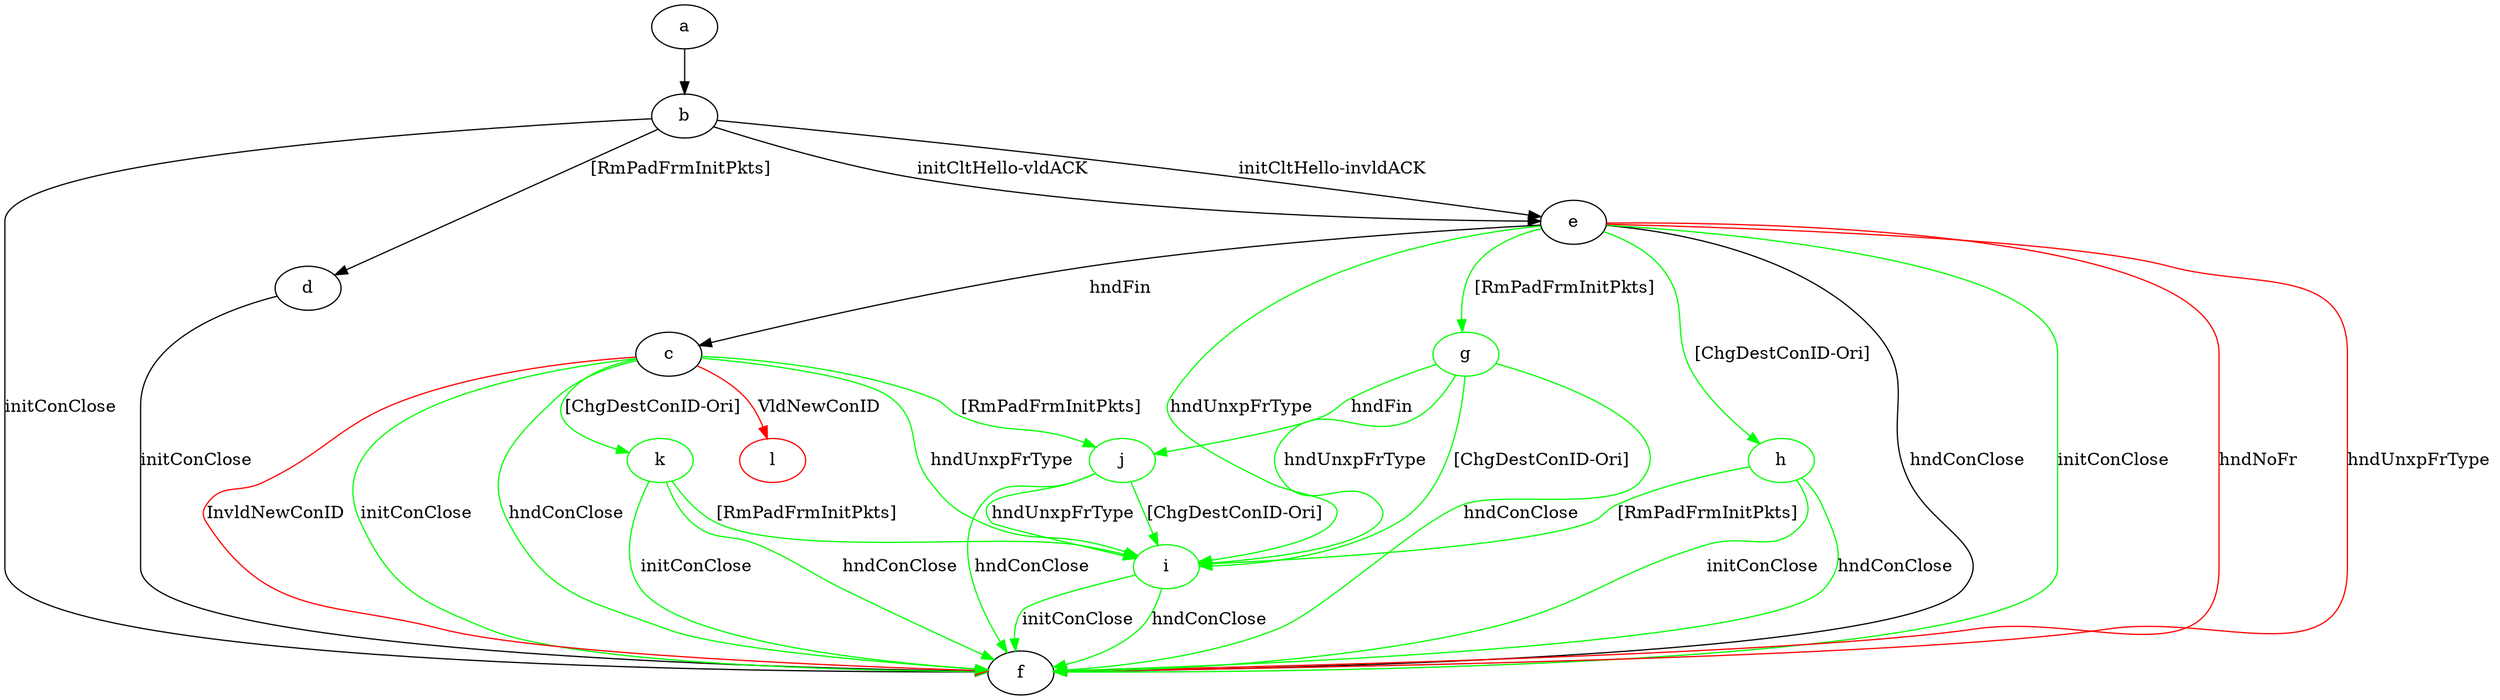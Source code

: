 digraph "" {
	a -> b	[key=0];
	b -> d	[key=0,
		label="[RmPadFrmInitPkts] "];
	b -> e	[key=0,
		label="initCltHello-vldACK "];
	b -> e	[key=1,
		label="initCltHello-invldACK "];
	b -> f	[key=0,
		label="initConClose "];
	c -> f	[key=0,
		color=green,
		label="initConClose "];
	c -> f	[key=1,
		color=green,
		label="hndConClose "];
	c -> f	[key=2,
		color=red,
		label="InvldNewConID "];
	i	[color=green];
	c -> i	[key=0,
		color=green,
		label="hndUnxpFrType "];
	j	[color=green];
	c -> j	[key=0,
		color=green,
		label="[RmPadFrmInitPkts] "];
	k	[color=green];
	c -> k	[key=0,
		color=green,
		label="[ChgDestConID-Ori] "];
	l	[color=red];
	c -> l	[key=0,
		color=red,
		label="VldNewConID "];
	d -> f	[key=0,
		label="initConClose "];
	e -> c	[key=0,
		label="hndFin "];
	e -> f	[key=0,
		label="hndConClose "];
	e -> f	[key=1,
		color=green,
		label="initConClose "];
	e -> f	[key=2,
		color=red,
		label="hndNoFr "];
	e -> f	[key=3,
		color=red,
		label="hndUnxpFrType "];
	g	[color=green];
	e -> g	[key=0,
		color=green,
		label="[RmPadFrmInitPkts] "];
	h	[color=green];
	e -> h	[key=0,
		color=green,
		label="[ChgDestConID-Ori] "];
	e -> i	[key=0,
		color=green,
		label="hndUnxpFrType "];
	g -> f	[key=0,
		color=green,
		label="hndConClose "];
	g -> i	[key=0,
		color=green,
		label="hndUnxpFrType "];
	g -> i	[key=1,
		color=green,
		label="[ChgDestConID-Ori] "];
	g -> j	[key=0,
		color=green,
		label="hndFin "];
	h -> f	[key=0,
		color=green,
		label="initConClose "];
	h -> f	[key=1,
		color=green,
		label="hndConClose "];
	h -> i	[key=0,
		color=green,
		label="[RmPadFrmInitPkts] "];
	i -> f	[key=0,
		color=green,
		label="initConClose "];
	i -> f	[key=1,
		color=green,
		label="hndConClose "];
	j -> f	[key=0,
		color=green,
		label="hndConClose "];
	j -> i	[key=0,
		color=green,
		label="hndUnxpFrType "];
	j -> i	[key=1,
		color=green,
		label="[ChgDestConID-Ori] "];
	k -> f	[key=0,
		color=green,
		label="initConClose "];
	k -> f	[key=1,
		color=green,
		label="hndConClose "];
	k -> i	[key=0,
		color=green,
		label="[RmPadFrmInitPkts] "];
}
